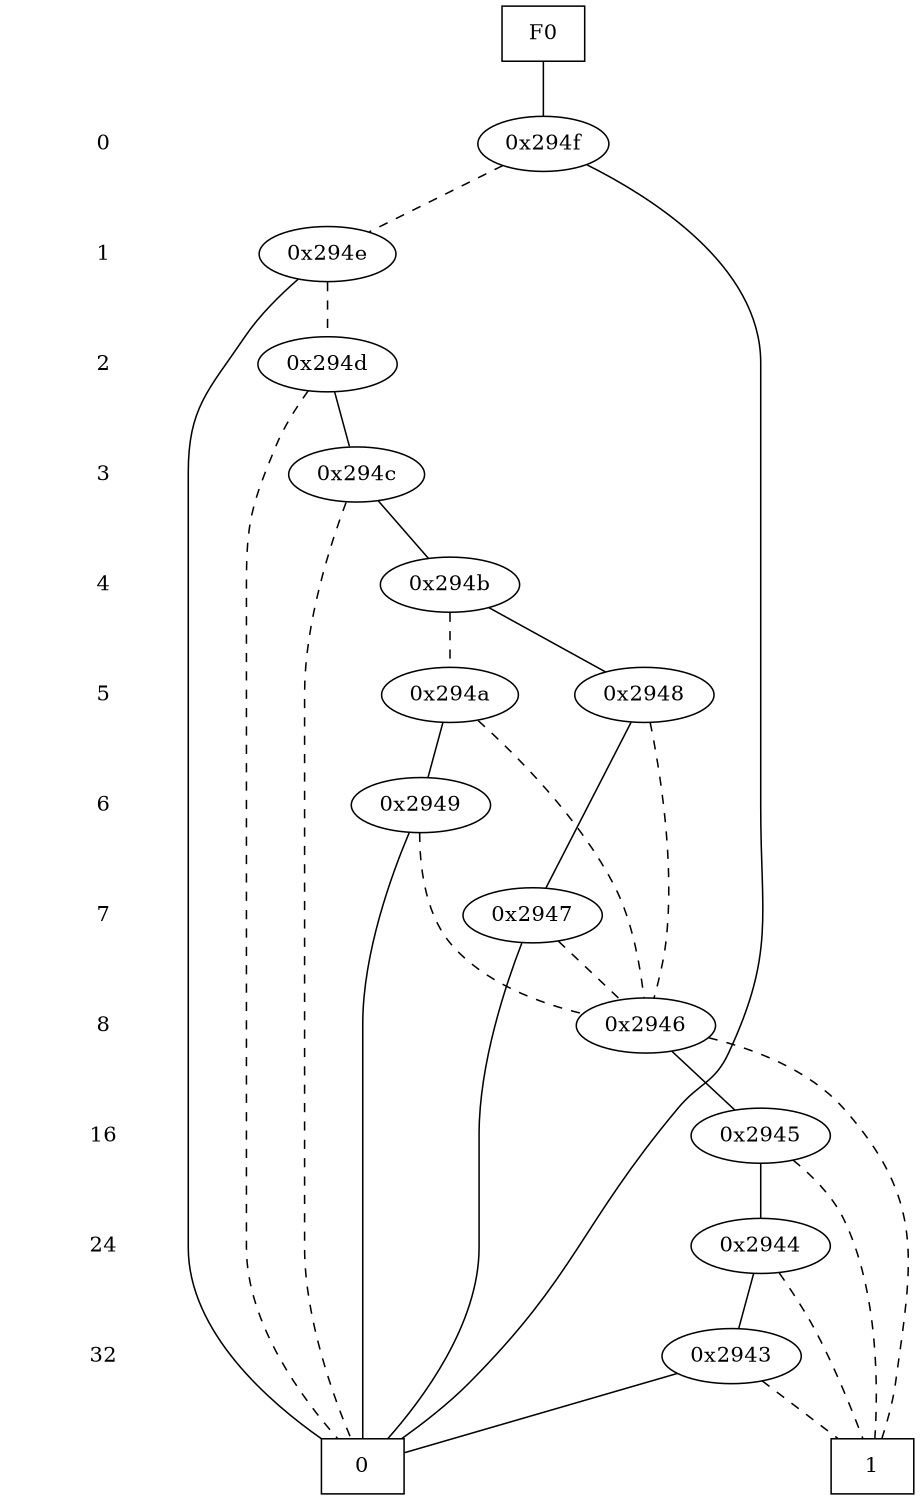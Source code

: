 digraph "DD" {
size = "7.5,10"
center = true;
edge [dir = none];
{ node [shape = plaintext];
  edge [style = invis];
  "CONST NODES" [style = invis];
" 0 " -> " 1 " -> " 2 " -> " 3 " -> " 4 " -> " 5 " -> " 6 " -> " 7 " -> " 8 " -> " 16 " -> " 24 " -> " 32 " -> "CONST NODES"; 
}
{ rank = same; node [shape = box]; edge [style = invis];
"F0"; }
{ rank = same; " 0 ";
"0x294f";
}
{ rank = same; " 1 ";
"0x294e";
}
{ rank = same; " 2 ";
"0x294d";
}
{ rank = same; " 3 ";
"0x294c";
}
{ rank = same; " 4 ";
"0x294b";
}
{ rank = same; " 5 ";
"0x2948";
"0x294a";
}
{ rank = same; " 6 ";
"0x2949";
}
{ rank = same; " 7 ";
"0x2947";
}
{ rank = same; " 8 ";
"0x2946";
}
{ rank = same; " 16 ";
"0x2945";
}
{ rank = same; " 24 ";
"0x2944";
}
{ rank = same; " 32 ";
"0x2943";
}
{ rank = same; "CONST NODES";
{ node [shape = box]; "0x86b";
"0x86a";
}
}
"F0" -> "0x294f" [style = solid];
"0x294f" -> "0x86b";
"0x294f" -> "0x294e" [style = dashed];
"0x294e" -> "0x86b";
"0x294e" -> "0x294d" [style = dashed];
"0x294d" -> "0x294c";
"0x294d" -> "0x86b" [style = dashed];
"0x294c" -> "0x294b";
"0x294c" -> "0x86b" [style = dashed];
"0x294b" -> "0x2948";
"0x294b" -> "0x294a" [style = dashed];
"0x2948" -> "0x2947";
"0x2948" -> "0x2946" [style = dashed];
"0x294a" -> "0x2949";
"0x294a" -> "0x2946" [style = dashed];
"0x2949" -> "0x86b";
"0x2949" -> "0x2946" [style = dashed];
"0x2947" -> "0x86b";
"0x2947" -> "0x2946" [style = dashed];
"0x2946" -> "0x2945";
"0x2946" -> "0x86a" [style = dashed];
"0x2945" -> "0x2944";
"0x2945" -> "0x86a" [style = dashed];
"0x2944" -> "0x2943";
"0x2944" -> "0x86a" [style = dashed];
"0x2943" -> "0x86b";
"0x2943" -> "0x86a" [style = dashed];
"0x86b" [label = "0"];
"0x86a" [label = "1"];
}
